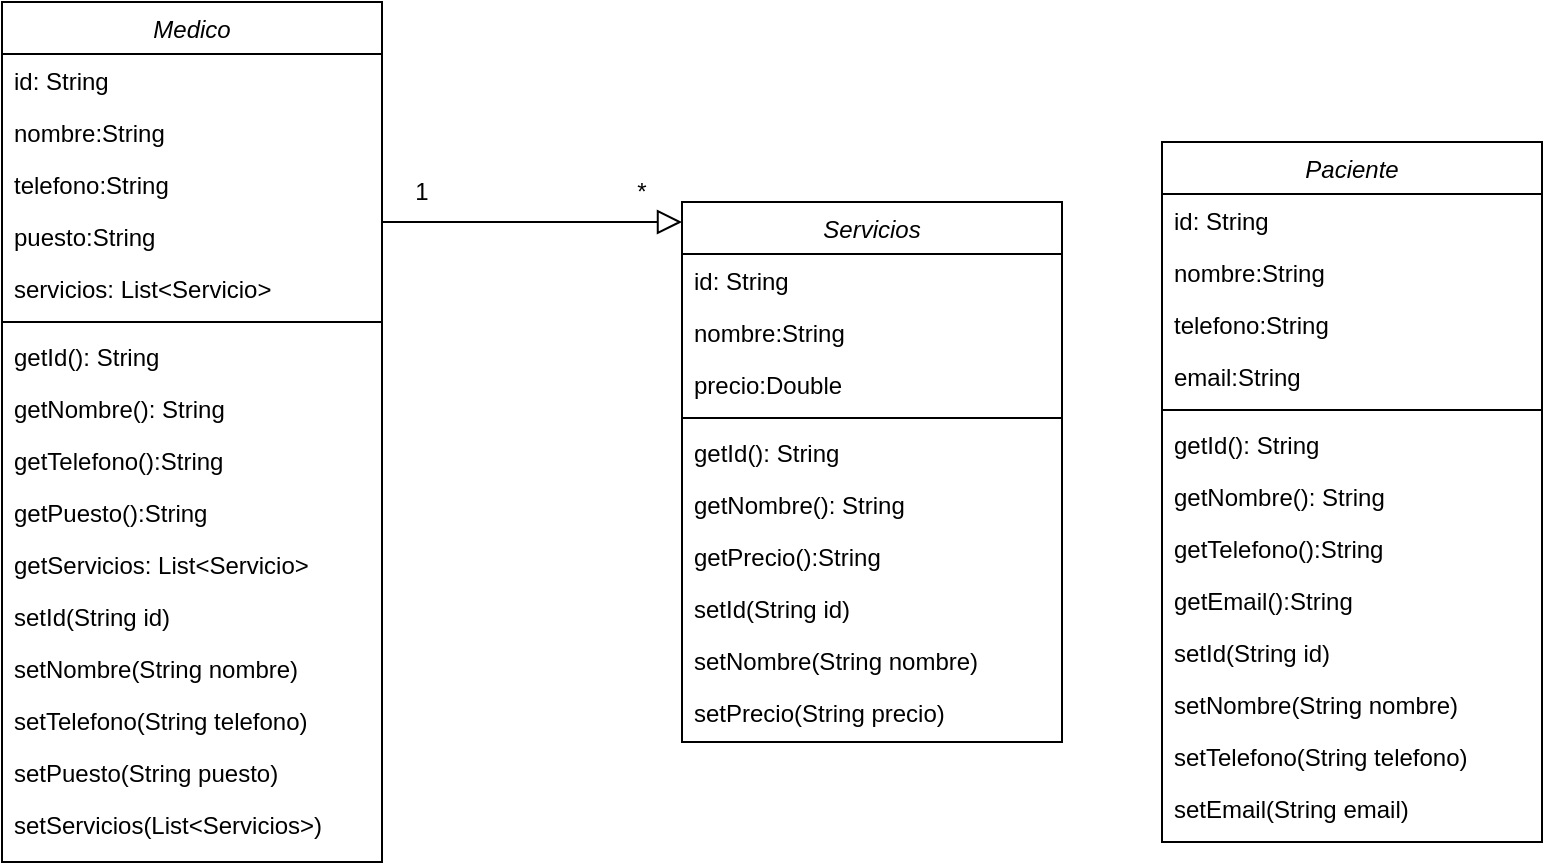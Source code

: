 <mxfile version="24.7.17">
  <diagram id="C5RBs43oDa-KdzZeNtuy" name="Page-1">
    <mxGraphModel dx="1674" dy="836" grid="1" gridSize="10" guides="1" tooltips="1" connect="1" arrows="1" fold="1" page="1" pageScale="1" pageWidth="827" pageHeight="1169" math="0" shadow="0">
      <root>
        <mxCell id="WIyWlLk6GJQsqaUBKTNV-0" />
        <mxCell id="WIyWlLk6GJQsqaUBKTNV-1" parent="WIyWlLk6GJQsqaUBKTNV-0" />
        <mxCell id="zkfFHV4jXpPFQw0GAbJ--0" value="Medico" style="swimlane;fontStyle=2;align=center;verticalAlign=top;childLayout=stackLayout;horizontal=1;startSize=26;horizontalStack=0;resizeParent=1;resizeLast=0;collapsible=1;marginBottom=0;rounded=0;shadow=0;strokeWidth=1;" parent="WIyWlLk6GJQsqaUBKTNV-1" vertex="1">
          <mxGeometry x="40" y="110" width="190" height="430" as="geometry">
            <mxRectangle x="230" y="140" width="160" height="26" as="alternateBounds" />
          </mxGeometry>
        </mxCell>
        <mxCell id="zkfFHV4jXpPFQw0GAbJ--1" value="id: String" style="text;align=left;verticalAlign=top;spacingLeft=4;spacingRight=4;overflow=hidden;rotatable=0;points=[[0,0.5],[1,0.5]];portConstraint=eastwest;" parent="zkfFHV4jXpPFQw0GAbJ--0" vertex="1">
          <mxGeometry y="26" width="190" height="26" as="geometry" />
        </mxCell>
        <mxCell id="zkfFHV4jXpPFQw0GAbJ--2" value="nombre:String" style="text;align=left;verticalAlign=top;spacingLeft=4;spacingRight=4;overflow=hidden;rotatable=0;points=[[0,0.5],[1,0.5]];portConstraint=eastwest;rounded=0;shadow=0;html=0;" parent="zkfFHV4jXpPFQw0GAbJ--0" vertex="1">
          <mxGeometry y="52" width="190" height="26" as="geometry" />
        </mxCell>
        <mxCell id="zkfFHV4jXpPFQw0GAbJ--3" value="telefono:String" style="text;align=left;verticalAlign=top;spacingLeft=4;spacingRight=4;overflow=hidden;rotatable=0;points=[[0,0.5],[1,0.5]];portConstraint=eastwest;rounded=0;shadow=0;html=0;" parent="zkfFHV4jXpPFQw0GAbJ--0" vertex="1">
          <mxGeometry y="78" width="190" height="26" as="geometry" />
        </mxCell>
        <mxCell id="ODuKV3fC_syqd83Swj4D-0" value="puesto:String" style="text;align=left;verticalAlign=top;spacingLeft=4;spacingRight=4;overflow=hidden;rotatable=0;points=[[0,0.5],[1,0.5]];portConstraint=eastwest;" vertex="1" parent="zkfFHV4jXpPFQw0GAbJ--0">
          <mxGeometry y="104" width="190" height="26" as="geometry" />
        </mxCell>
        <mxCell id="ODuKV3fC_syqd83Swj4D-2" value="servicios: List&lt;Servicio&gt;" style="text;align=left;verticalAlign=top;spacingLeft=4;spacingRight=4;overflow=hidden;rotatable=0;points=[[0,0.5],[1,0.5]];portConstraint=eastwest;" vertex="1" parent="zkfFHV4jXpPFQw0GAbJ--0">
          <mxGeometry y="130" width="190" height="26" as="geometry" />
        </mxCell>
        <mxCell id="ODuKV3fC_syqd83Swj4D-6" value="" style="line;html=1;strokeWidth=1;align=left;verticalAlign=middle;spacingTop=-1;spacingLeft=3;spacingRight=3;rotatable=0;labelPosition=right;points=[];portConstraint=eastwest;" vertex="1" parent="zkfFHV4jXpPFQw0GAbJ--0">
          <mxGeometry y="156" width="190" height="8" as="geometry" />
        </mxCell>
        <mxCell id="ODuKV3fC_syqd83Swj4D-7" value="getId(): String" style="text;align=left;verticalAlign=top;spacingLeft=4;spacingRight=4;overflow=hidden;rotatable=0;points=[[0,0.5],[1,0.5]];portConstraint=eastwest;" vertex="1" parent="zkfFHV4jXpPFQw0GAbJ--0">
          <mxGeometry y="164" width="190" height="26" as="geometry" />
        </mxCell>
        <mxCell id="ODuKV3fC_syqd83Swj4D-8" value="getNombre(): String" style="text;align=left;verticalAlign=top;spacingLeft=4;spacingRight=4;overflow=hidden;rotatable=0;points=[[0,0.5],[1,0.5]];portConstraint=eastwest;" vertex="1" parent="zkfFHV4jXpPFQw0GAbJ--0">
          <mxGeometry y="190" width="190" height="26" as="geometry" />
        </mxCell>
        <mxCell id="ODuKV3fC_syqd83Swj4D-9" value="getTelefono():String" style="text;align=left;verticalAlign=top;spacingLeft=4;spacingRight=4;overflow=hidden;rotatable=0;points=[[0,0.5],[1,0.5]];portConstraint=eastwest;" vertex="1" parent="zkfFHV4jXpPFQw0GAbJ--0">
          <mxGeometry y="216" width="190" height="26" as="geometry" />
        </mxCell>
        <mxCell id="ODuKV3fC_syqd83Swj4D-10" value="getPuesto():String" style="text;align=left;verticalAlign=top;spacingLeft=4;spacingRight=4;overflow=hidden;rotatable=0;points=[[0,0.5],[1,0.5]];portConstraint=eastwest;" vertex="1" parent="zkfFHV4jXpPFQw0GAbJ--0">
          <mxGeometry y="242" width="190" height="26" as="geometry" />
        </mxCell>
        <mxCell id="ODuKV3fC_syqd83Swj4D-22" value="getServicios: List&lt;Servicio&gt;" style="text;align=left;verticalAlign=top;spacingLeft=4;spacingRight=4;overflow=hidden;rotatable=0;points=[[0,0.5],[1,0.5]];portConstraint=eastwest;" vertex="1" parent="zkfFHV4jXpPFQw0GAbJ--0">
          <mxGeometry y="268" width="190" height="26" as="geometry" />
        </mxCell>
        <mxCell id="ODuKV3fC_syqd83Swj4D-23" value="setId(String id)" style="text;align=left;verticalAlign=top;spacingLeft=4;spacingRight=4;overflow=hidden;rotatable=0;points=[[0,0.5],[1,0.5]];portConstraint=eastwest;" vertex="1" parent="zkfFHV4jXpPFQw0GAbJ--0">
          <mxGeometry y="294" width="190" height="26" as="geometry" />
        </mxCell>
        <mxCell id="ODuKV3fC_syqd83Swj4D-24" value="setNombre(String nombre)" style="text;align=left;verticalAlign=top;spacingLeft=4;spacingRight=4;overflow=hidden;rotatable=0;points=[[0,0.5],[1,0.5]];portConstraint=eastwest;" vertex="1" parent="zkfFHV4jXpPFQw0GAbJ--0">
          <mxGeometry y="320" width="190" height="26" as="geometry" />
        </mxCell>
        <mxCell id="ODuKV3fC_syqd83Swj4D-25" value="setTelefono(String telefono)" style="text;align=left;verticalAlign=top;spacingLeft=4;spacingRight=4;overflow=hidden;rotatable=0;points=[[0,0.5],[1,0.5]];portConstraint=eastwest;" vertex="1" parent="zkfFHV4jXpPFQw0GAbJ--0">
          <mxGeometry y="346" width="190" height="26" as="geometry" />
        </mxCell>
        <mxCell id="ODuKV3fC_syqd83Swj4D-26" value="setPuesto(String puesto)" style="text;align=left;verticalAlign=top;spacingLeft=4;spacingRight=4;overflow=hidden;rotatable=0;points=[[0,0.5],[1,0.5]];portConstraint=eastwest;" vertex="1" parent="zkfFHV4jXpPFQw0GAbJ--0">
          <mxGeometry y="372" width="190" height="26" as="geometry" />
        </mxCell>
        <mxCell id="ODuKV3fC_syqd83Swj4D-27" value="setServicios(List&lt;Servicios&gt;)" style="text;align=left;verticalAlign=top;spacingLeft=4;spacingRight=4;overflow=hidden;rotatable=0;points=[[0,0.5],[1,0.5]];portConstraint=eastwest;" vertex="1" parent="zkfFHV4jXpPFQw0GAbJ--0">
          <mxGeometry y="398" width="190" height="26" as="geometry" />
        </mxCell>
        <mxCell id="ODuKV3fC_syqd83Swj4D-62" value="Paciente" style="swimlane;fontStyle=2;align=center;verticalAlign=top;childLayout=stackLayout;horizontal=1;startSize=26;horizontalStack=0;resizeParent=1;resizeLast=0;collapsible=1;marginBottom=0;rounded=0;shadow=0;strokeWidth=1;" vertex="1" parent="WIyWlLk6GJQsqaUBKTNV-1">
          <mxGeometry x="620" y="180" width="190" height="350" as="geometry">
            <mxRectangle x="230" y="140" width="160" height="26" as="alternateBounds" />
          </mxGeometry>
        </mxCell>
        <mxCell id="ODuKV3fC_syqd83Swj4D-63" value="id: String" style="text;align=left;verticalAlign=top;spacingLeft=4;spacingRight=4;overflow=hidden;rotatable=0;points=[[0,0.5],[1,0.5]];portConstraint=eastwest;" vertex="1" parent="ODuKV3fC_syqd83Swj4D-62">
          <mxGeometry y="26" width="190" height="26" as="geometry" />
        </mxCell>
        <mxCell id="ODuKV3fC_syqd83Swj4D-64" value="nombre:String" style="text;align=left;verticalAlign=top;spacingLeft=4;spacingRight=4;overflow=hidden;rotatable=0;points=[[0,0.5],[1,0.5]];portConstraint=eastwest;rounded=0;shadow=0;html=0;" vertex="1" parent="ODuKV3fC_syqd83Swj4D-62">
          <mxGeometry y="52" width="190" height="26" as="geometry" />
        </mxCell>
        <mxCell id="ODuKV3fC_syqd83Swj4D-65" value="telefono:String" style="text;align=left;verticalAlign=top;spacingLeft=4;spacingRight=4;overflow=hidden;rotatable=0;points=[[0,0.5],[1,0.5]];portConstraint=eastwest;rounded=0;shadow=0;html=0;" vertex="1" parent="ODuKV3fC_syqd83Swj4D-62">
          <mxGeometry y="78" width="190" height="26" as="geometry" />
        </mxCell>
        <mxCell id="ODuKV3fC_syqd83Swj4D-66" value="email:String" style="text;align=left;verticalAlign=top;spacingLeft=4;spacingRight=4;overflow=hidden;rotatable=0;points=[[0,0.5],[1,0.5]];portConstraint=eastwest;" vertex="1" parent="ODuKV3fC_syqd83Swj4D-62">
          <mxGeometry y="104" width="190" height="26" as="geometry" />
        </mxCell>
        <mxCell id="ODuKV3fC_syqd83Swj4D-68" value="" style="line;html=1;strokeWidth=1;align=left;verticalAlign=middle;spacingTop=-1;spacingLeft=3;spacingRight=3;rotatable=0;labelPosition=right;points=[];portConstraint=eastwest;" vertex="1" parent="ODuKV3fC_syqd83Swj4D-62">
          <mxGeometry y="130" width="190" height="8" as="geometry" />
        </mxCell>
        <mxCell id="ODuKV3fC_syqd83Swj4D-69" value="getId(): String" style="text;align=left;verticalAlign=top;spacingLeft=4;spacingRight=4;overflow=hidden;rotatable=0;points=[[0,0.5],[1,0.5]];portConstraint=eastwest;" vertex="1" parent="ODuKV3fC_syqd83Swj4D-62">
          <mxGeometry y="138" width="190" height="26" as="geometry" />
        </mxCell>
        <mxCell id="ODuKV3fC_syqd83Swj4D-70" value="getNombre(): String" style="text;align=left;verticalAlign=top;spacingLeft=4;spacingRight=4;overflow=hidden;rotatable=0;points=[[0,0.5],[1,0.5]];portConstraint=eastwest;" vertex="1" parent="ODuKV3fC_syqd83Swj4D-62">
          <mxGeometry y="164" width="190" height="26" as="geometry" />
        </mxCell>
        <mxCell id="ODuKV3fC_syqd83Swj4D-71" value="getTelefono():String" style="text;align=left;verticalAlign=top;spacingLeft=4;spacingRight=4;overflow=hidden;rotatable=0;points=[[0,0.5],[1,0.5]];portConstraint=eastwest;" vertex="1" parent="ODuKV3fC_syqd83Swj4D-62">
          <mxGeometry y="190" width="190" height="26" as="geometry" />
        </mxCell>
        <mxCell id="ODuKV3fC_syqd83Swj4D-72" value="getEmail():String" style="text;align=left;verticalAlign=top;spacingLeft=4;spacingRight=4;overflow=hidden;rotatable=0;points=[[0,0.5],[1,0.5]];portConstraint=eastwest;" vertex="1" parent="ODuKV3fC_syqd83Swj4D-62">
          <mxGeometry y="216" width="190" height="26" as="geometry" />
        </mxCell>
        <mxCell id="ODuKV3fC_syqd83Swj4D-74" value="setId(String id)" style="text;align=left;verticalAlign=top;spacingLeft=4;spacingRight=4;overflow=hidden;rotatable=0;points=[[0,0.5],[1,0.5]];portConstraint=eastwest;" vertex="1" parent="ODuKV3fC_syqd83Swj4D-62">
          <mxGeometry y="242" width="190" height="26" as="geometry" />
        </mxCell>
        <mxCell id="ODuKV3fC_syqd83Swj4D-75" value="setNombre(String nombre)" style="text;align=left;verticalAlign=top;spacingLeft=4;spacingRight=4;overflow=hidden;rotatable=0;points=[[0,0.5],[1,0.5]];portConstraint=eastwest;" vertex="1" parent="ODuKV3fC_syqd83Swj4D-62">
          <mxGeometry y="268" width="190" height="26" as="geometry" />
        </mxCell>
        <mxCell id="ODuKV3fC_syqd83Swj4D-76" value="setTelefono(String telefono)" style="text;align=left;verticalAlign=top;spacingLeft=4;spacingRight=4;overflow=hidden;rotatable=0;points=[[0,0.5],[1,0.5]];portConstraint=eastwest;" vertex="1" parent="ODuKV3fC_syqd83Swj4D-62">
          <mxGeometry y="294" width="190" height="26" as="geometry" />
        </mxCell>
        <mxCell id="ODuKV3fC_syqd83Swj4D-77" value="setEmail(String email)" style="text;align=left;verticalAlign=top;spacingLeft=4;spacingRight=4;overflow=hidden;rotatable=0;points=[[0,0.5],[1,0.5]];portConstraint=eastwest;" vertex="1" parent="ODuKV3fC_syqd83Swj4D-62">
          <mxGeometry y="320" width="190" height="26" as="geometry" />
        </mxCell>
        <mxCell id="ODuKV3fC_syqd83Swj4D-79" value="Servicios" style="swimlane;fontStyle=2;align=center;verticalAlign=top;childLayout=stackLayout;horizontal=1;startSize=26;horizontalStack=0;resizeParent=1;resizeLast=0;collapsible=1;marginBottom=0;rounded=0;shadow=0;strokeWidth=1;" vertex="1" parent="WIyWlLk6GJQsqaUBKTNV-1">
          <mxGeometry x="380" y="210" width="190" height="270" as="geometry">
            <mxRectangle x="230" y="140" width="160" height="26" as="alternateBounds" />
          </mxGeometry>
        </mxCell>
        <mxCell id="ODuKV3fC_syqd83Swj4D-80" value="id: String" style="text;align=left;verticalAlign=top;spacingLeft=4;spacingRight=4;overflow=hidden;rotatable=0;points=[[0,0.5],[1,0.5]];portConstraint=eastwest;" vertex="1" parent="ODuKV3fC_syqd83Swj4D-79">
          <mxGeometry y="26" width="190" height="26" as="geometry" />
        </mxCell>
        <mxCell id="ODuKV3fC_syqd83Swj4D-81" value="nombre:String" style="text;align=left;verticalAlign=top;spacingLeft=4;spacingRight=4;overflow=hidden;rotatable=0;points=[[0,0.5],[1,0.5]];portConstraint=eastwest;rounded=0;shadow=0;html=0;" vertex="1" parent="ODuKV3fC_syqd83Swj4D-79">
          <mxGeometry y="52" width="190" height="26" as="geometry" />
        </mxCell>
        <mxCell id="ODuKV3fC_syqd83Swj4D-82" value="precio:Double" style="text;align=left;verticalAlign=top;spacingLeft=4;spacingRight=4;overflow=hidden;rotatable=0;points=[[0,0.5],[1,0.5]];portConstraint=eastwest;rounded=0;shadow=0;html=0;" vertex="1" parent="ODuKV3fC_syqd83Swj4D-79">
          <mxGeometry y="78" width="190" height="26" as="geometry" />
        </mxCell>
        <mxCell id="ODuKV3fC_syqd83Swj4D-84" value="" style="line;html=1;strokeWidth=1;align=left;verticalAlign=middle;spacingTop=-1;spacingLeft=3;spacingRight=3;rotatable=0;labelPosition=right;points=[];portConstraint=eastwest;" vertex="1" parent="ODuKV3fC_syqd83Swj4D-79">
          <mxGeometry y="104" width="190" height="8" as="geometry" />
        </mxCell>
        <mxCell id="ODuKV3fC_syqd83Swj4D-85" value="getId(): String" style="text;align=left;verticalAlign=top;spacingLeft=4;spacingRight=4;overflow=hidden;rotatable=0;points=[[0,0.5],[1,0.5]];portConstraint=eastwest;" vertex="1" parent="ODuKV3fC_syqd83Swj4D-79">
          <mxGeometry y="112" width="190" height="26" as="geometry" />
        </mxCell>
        <mxCell id="ODuKV3fC_syqd83Swj4D-86" value="getNombre(): String" style="text;align=left;verticalAlign=top;spacingLeft=4;spacingRight=4;overflow=hidden;rotatable=0;points=[[0,0.5],[1,0.5]];portConstraint=eastwest;" vertex="1" parent="ODuKV3fC_syqd83Swj4D-79">
          <mxGeometry y="138" width="190" height="26" as="geometry" />
        </mxCell>
        <mxCell id="ODuKV3fC_syqd83Swj4D-87" value="getPrecio():String" style="text;align=left;verticalAlign=top;spacingLeft=4;spacingRight=4;overflow=hidden;rotatable=0;points=[[0,0.5],[1,0.5]];portConstraint=eastwest;" vertex="1" parent="ODuKV3fC_syqd83Swj4D-79">
          <mxGeometry y="164" width="190" height="26" as="geometry" />
        </mxCell>
        <mxCell id="ODuKV3fC_syqd83Swj4D-89" value="setId(String id)" style="text;align=left;verticalAlign=top;spacingLeft=4;spacingRight=4;overflow=hidden;rotatable=0;points=[[0,0.5],[1,0.5]];portConstraint=eastwest;" vertex="1" parent="ODuKV3fC_syqd83Swj4D-79">
          <mxGeometry y="190" width="190" height="26" as="geometry" />
        </mxCell>
        <mxCell id="ODuKV3fC_syqd83Swj4D-90" value="setNombre(String nombre)" style="text;align=left;verticalAlign=top;spacingLeft=4;spacingRight=4;overflow=hidden;rotatable=0;points=[[0,0.5],[1,0.5]];portConstraint=eastwest;" vertex="1" parent="ODuKV3fC_syqd83Swj4D-79">
          <mxGeometry y="216" width="190" height="26" as="geometry" />
        </mxCell>
        <mxCell id="ODuKV3fC_syqd83Swj4D-92" value="setPrecio(String precio)" style="text;align=left;verticalAlign=top;spacingLeft=4;spacingRight=4;overflow=hidden;rotatable=0;points=[[0,0.5],[1,0.5]];portConstraint=eastwest;" vertex="1" parent="ODuKV3fC_syqd83Swj4D-79">
          <mxGeometry y="242" width="190" height="26" as="geometry" />
        </mxCell>
        <mxCell id="ODuKV3fC_syqd83Swj4D-101" value="" style="endArrow=block;endSize=10;endFill=0;shadow=0;strokeWidth=1;rounded=0;curved=0;edgeStyle=elbowEdgeStyle;elbow=vertical;" edge="1" parent="WIyWlLk6GJQsqaUBKTNV-1" target="ODuKV3fC_syqd83Swj4D-79">
          <mxGeometry width="160" relative="1" as="geometry">
            <mxPoint x="230" y="220" as="sourcePoint" />
            <mxPoint x="310" y="220" as="targetPoint" />
            <Array as="points" />
          </mxGeometry>
        </mxCell>
        <mxCell id="ODuKV3fC_syqd83Swj4D-102" value="1" style="text;html=1;align=center;verticalAlign=middle;whiteSpace=wrap;rounded=0;" vertex="1" parent="WIyWlLk6GJQsqaUBKTNV-1">
          <mxGeometry x="220" y="190" width="60" height="30" as="geometry" />
        </mxCell>
        <mxCell id="ODuKV3fC_syqd83Swj4D-103" value="*" style="text;html=1;align=center;verticalAlign=middle;whiteSpace=wrap;rounded=0;" vertex="1" parent="WIyWlLk6GJQsqaUBKTNV-1">
          <mxGeometry x="330" y="190" width="60" height="30" as="geometry" />
        </mxCell>
      </root>
    </mxGraphModel>
  </diagram>
</mxfile>
